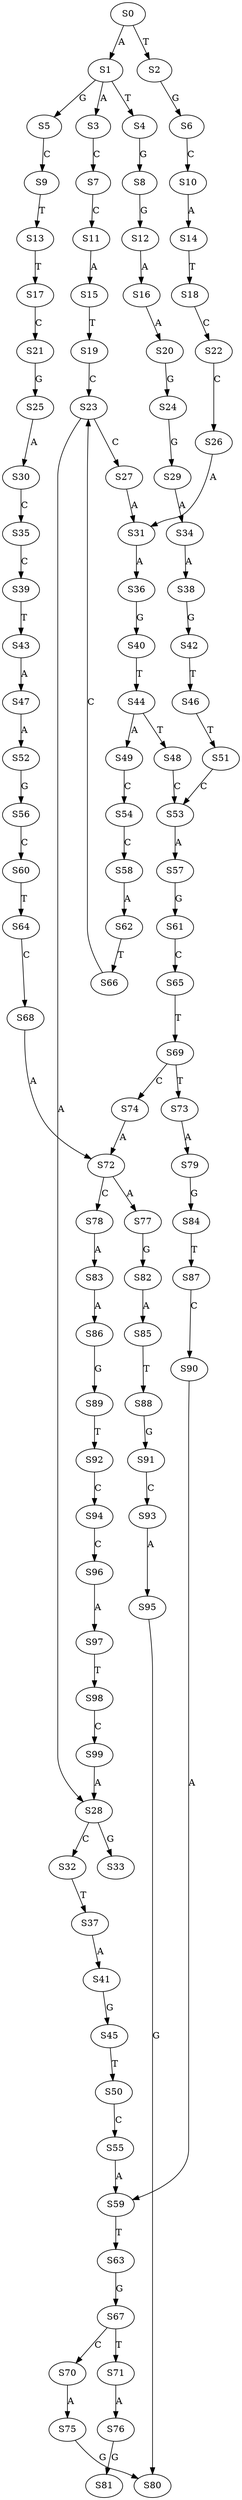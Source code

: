 strict digraph  {
	S0 -> S1 [ label = A ];
	S0 -> S2 [ label = T ];
	S1 -> S3 [ label = A ];
	S1 -> S4 [ label = T ];
	S1 -> S5 [ label = G ];
	S2 -> S6 [ label = G ];
	S3 -> S7 [ label = C ];
	S4 -> S8 [ label = G ];
	S5 -> S9 [ label = C ];
	S6 -> S10 [ label = C ];
	S7 -> S11 [ label = C ];
	S8 -> S12 [ label = G ];
	S9 -> S13 [ label = T ];
	S10 -> S14 [ label = A ];
	S11 -> S15 [ label = A ];
	S12 -> S16 [ label = A ];
	S13 -> S17 [ label = T ];
	S14 -> S18 [ label = T ];
	S15 -> S19 [ label = T ];
	S16 -> S20 [ label = A ];
	S17 -> S21 [ label = C ];
	S18 -> S22 [ label = C ];
	S19 -> S23 [ label = C ];
	S20 -> S24 [ label = G ];
	S21 -> S25 [ label = G ];
	S22 -> S26 [ label = C ];
	S23 -> S27 [ label = C ];
	S23 -> S28 [ label = A ];
	S24 -> S29 [ label = G ];
	S25 -> S30 [ label = A ];
	S26 -> S31 [ label = A ];
	S27 -> S31 [ label = A ];
	S28 -> S32 [ label = C ];
	S28 -> S33 [ label = G ];
	S29 -> S34 [ label = A ];
	S30 -> S35 [ label = C ];
	S31 -> S36 [ label = A ];
	S32 -> S37 [ label = T ];
	S34 -> S38 [ label = A ];
	S35 -> S39 [ label = C ];
	S36 -> S40 [ label = G ];
	S37 -> S41 [ label = A ];
	S38 -> S42 [ label = G ];
	S39 -> S43 [ label = T ];
	S40 -> S44 [ label = T ];
	S41 -> S45 [ label = G ];
	S42 -> S46 [ label = T ];
	S43 -> S47 [ label = A ];
	S44 -> S48 [ label = T ];
	S44 -> S49 [ label = A ];
	S45 -> S50 [ label = T ];
	S46 -> S51 [ label = T ];
	S47 -> S52 [ label = A ];
	S48 -> S53 [ label = C ];
	S49 -> S54 [ label = C ];
	S50 -> S55 [ label = C ];
	S51 -> S53 [ label = C ];
	S52 -> S56 [ label = G ];
	S53 -> S57 [ label = A ];
	S54 -> S58 [ label = C ];
	S55 -> S59 [ label = A ];
	S56 -> S60 [ label = C ];
	S57 -> S61 [ label = G ];
	S58 -> S62 [ label = A ];
	S59 -> S63 [ label = T ];
	S60 -> S64 [ label = T ];
	S61 -> S65 [ label = C ];
	S62 -> S66 [ label = T ];
	S63 -> S67 [ label = G ];
	S64 -> S68 [ label = C ];
	S65 -> S69 [ label = T ];
	S66 -> S23 [ label = C ];
	S67 -> S70 [ label = C ];
	S67 -> S71 [ label = T ];
	S68 -> S72 [ label = A ];
	S69 -> S73 [ label = T ];
	S69 -> S74 [ label = C ];
	S70 -> S75 [ label = A ];
	S71 -> S76 [ label = A ];
	S72 -> S77 [ label = A ];
	S72 -> S78 [ label = C ];
	S73 -> S79 [ label = A ];
	S74 -> S72 [ label = A ];
	S75 -> S80 [ label = G ];
	S76 -> S81 [ label = G ];
	S77 -> S82 [ label = G ];
	S78 -> S83 [ label = A ];
	S79 -> S84 [ label = G ];
	S82 -> S85 [ label = A ];
	S83 -> S86 [ label = A ];
	S84 -> S87 [ label = T ];
	S85 -> S88 [ label = T ];
	S86 -> S89 [ label = G ];
	S87 -> S90 [ label = C ];
	S88 -> S91 [ label = G ];
	S89 -> S92 [ label = T ];
	S90 -> S59 [ label = A ];
	S91 -> S93 [ label = C ];
	S92 -> S94 [ label = C ];
	S93 -> S95 [ label = A ];
	S94 -> S96 [ label = C ];
	S95 -> S80 [ label = G ];
	S96 -> S97 [ label = A ];
	S97 -> S98 [ label = T ];
	S98 -> S99 [ label = C ];
	S99 -> S28 [ label = A ];
}
